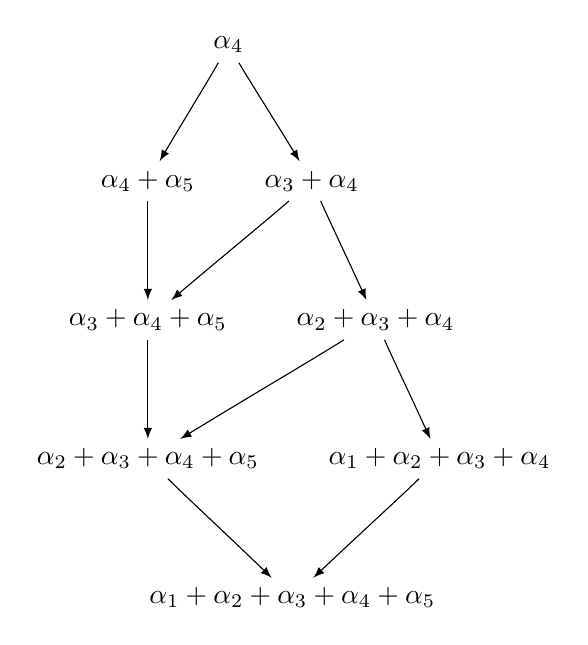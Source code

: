 \begin{tikzpicture}[>=latex,line join=bevel,]
%%
\node (alpha2+alpha3+alpha4+alpha5) at (43bp,57bp) [draw,draw=none] {$\alpha_{2} + \alpha_{3} + \alpha_{4} + \alpha_{5}$};
  \node (alpha2+alpha3+alpha4) at (125bp,107bp) [draw,draw=none] {$\alpha_{2} + \alpha_{3} + \alpha_{4}$};
  \node (alpha4) at (72bp,206bp) [draw,draw=none] {$\alpha_{4}$};
  \node (alpha1+alpha2+alpha3+alpha4) at (148bp,57bp) [draw,draw=none] {$\alpha_{1} + \alpha_{2} + \alpha_{3} + \alpha_{4}$};
  \node (alpha4+alpha5) at (43bp,157bp) [draw,draw=none] {$\alpha_{4} + \alpha_{5}$};
  \node (alpha1+alpha2+alpha3+alpha4+alpha5) at (95bp,7bp) [draw,draw=none] {$\alpha_{1} + \alpha_{2} + \alpha_{3} + \alpha_{4} + \alpha_{5}$};
  \node (alpha3+alpha4) at (102bp,157bp) [draw,draw=none] {$\alpha_{3} + \alpha_{4}$};
  \node (alpha3+alpha4+alpha5) at (43bp,107bp) [draw,draw=none] {$\alpha_{3} + \alpha_{4} + \alpha_{5}$};
  \draw [black,->] (alpha2+alpha3+alpha4) ..controls (131.19bp,93.076bp) and (136.34bp,82.328bp)  .. (alpha1+alpha2+alpha3+alpha4);
  \draw [black,->] (alpha2+alpha3+alpha4+alpha5) ..controls (57.627bp,42.498bp) and (70.704bp,30.428bp)  .. (alpha1+alpha2+alpha3+alpha4+alpha5);
  \draw [black,->] (alpha1+alpha2+alpha3+alpha4) ..controls (133.01bp,42.426bp) and (119.5bp,30.186bp)  .. (alpha1+alpha2+alpha3+alpha4+alpha5);
  \draw [black,->] (alpha4) ..controls (64.906bp,193.5bp) and (57.803bp,181.99bp)  .. (alpha4+alpha5);
  \draw [black,->] (alpha4+alpha5) ..controls (43bp,143.29bp) and (43bp,133.02bp)  .. (alpha3+alpha4+alpha5);
  \draw [black,->] (alpha3+alpha4+alpha5) ..controls (43bp,93.293bp) and (43bp,83.024bp)  .. (alpha2+alpha3+alpha4+alpha5);
  \draw [black,->] (alpha3+alpha4) ..controls (108.19bp,143.08bp) and (113.34bp,132.33bp)  .. (alpha2+alpha3+alpha4);
  \draw [black,->] (alpha4) ..controls (79.339bp,193.5bp) and (86.686bp,181.99bp)  .. (alpha3+alpha4);
  \draw [black,->] (alpha3+alpha4) ..controls (85.226bp,142.35bp) and (69.971bp,129.94bp)  .. (alpha3+alpha4+alpha5);
  \draw [black,->] (alpha2+alpha3+alpha4) ..controls (101.43bp,92.203bp) and (78.43bp,78.739bp)  .. (alpha2+alpha3+alpha4+alpha5);
%
\end{tikzpicture}